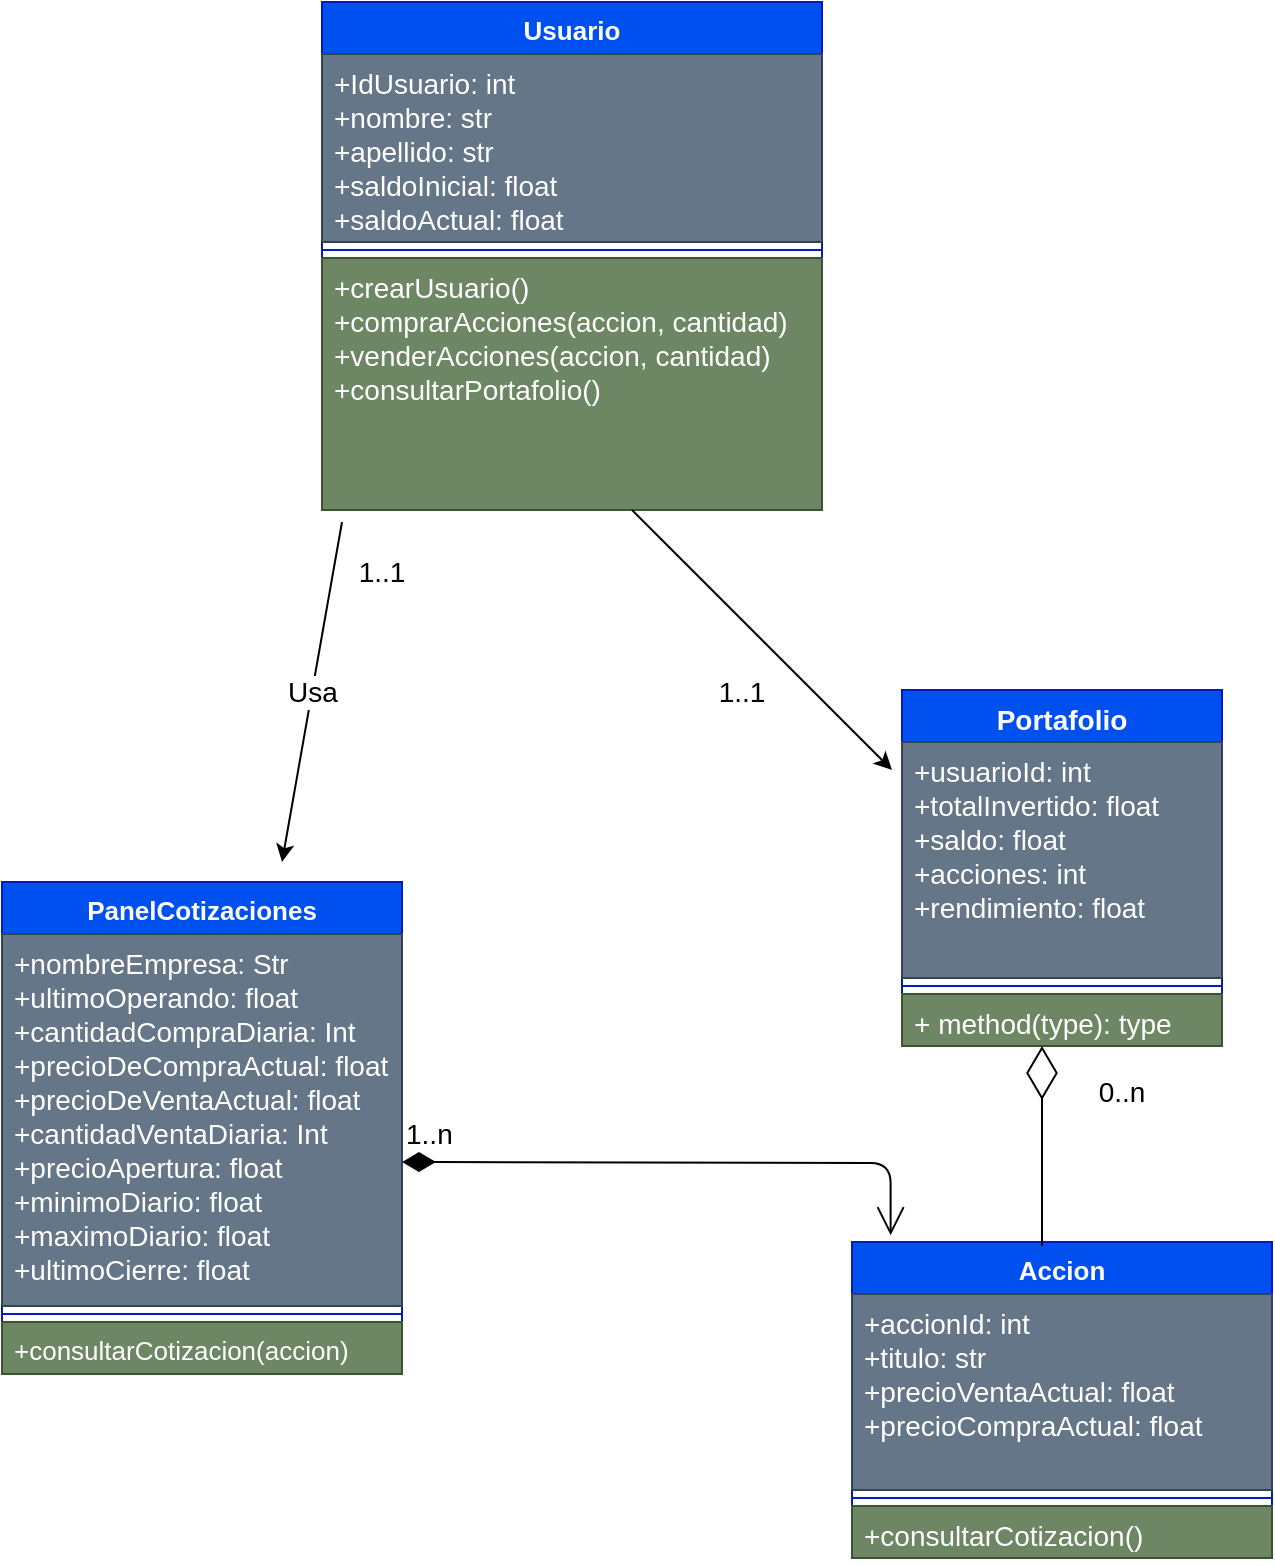 <mxfile>
    <diagram id="42Nycx8txgoCtysCIa7t" name="Page-1">
        <mxGraphModel dx="973" dy="1713" grid="1" gridSize="10" guides="1" tooltips="1" connect="1" arrows="1" fold="1" page="1" pageScale="1" pageWidth="850" pageHeight="1100" math="0" shadow="0">
            <root>
                <mxCell id="0"/>
                <mxCell id="1" parent="0"/>
                <mxCell id="5" value="Accion" style="swimlane;fontStyle=1;align=center;verticalAlign=top;childLayout=stackLayout;horizontal=1;startSize=26;horizontalStack=0;resizeParent=1;resizeParentMax=0;resizeLast=0;collapsible=1;marginBottom=0;fillColor=#0050ef;fontColor=#ffffff;strokeColor=#001DBC;fontSize=13;" parent="1" vertex="1">
                    <mxGeometry x="535" y="280" width="210" height="158" as="geometry"/>
                </mxCell>
                <mxCell id="6" value="+accionId: int&#10;+titulo: str&#10;+precioVentaActual: float&#10;+precioCompraActual: float" style="text;strokeColor=#314354;fillColor=#647687;align=left;verticalAlign=top;spacingLeft=4;spacingRight=4;overflow=hidden;rotatable=0;points=[[0,0.5],[1,0.5]];portConstraint=eastwest;fontColor=#ffffff;fontSize=14;" parent="5" vertex="1">
                    <mxGeometry y="26" width="210" height="98" as="geometry"/>
                </mxCell>
                <mxCell id="7" value="" style="line;strokeWidth=1;fillColor=none;align=left;verticalAlign=middle;spacingTop=-1;spacingLeft=3;spacingRight=3;rotatable=0;labelPosition=right;points=[];portConstraint=eastwest;strokeColor=inherit;" parent="5" vertex="1">
                    <mxGeometry y="124" width="210" height="8" as="geometry"/>
                </mxCell>
                <mxCell id="8" value="+consultarCotizacion()" style="text;strokeColor=#3A5431;fillColor=#6d8764;align=left;verticalAlign=top;spacingLeft=4;spacingRight=4;overflow=hidden;rotatable=0;points=[[0,0.5],[1,0.5]];portConstraint=eastwest;fontColor=#ffffff;fontSize=14;" parent="5" vertex="1">
                    <mxGeometry y="132" width="210" height="26" as="geometry"/>
                </mxCell>
                <mxCell id="9" value="Usuario" style="swimlane;fontStyle=1;align=center;verticalAlign=top;childLayout=stackLayout;horizontal=1;startSize=26;horizontalStack=0;resizeParent=1;resizeParentMax=0;resizeLast=0;collapsible=1;marginBottom=0;fillColor=#0050ef;fontColor=#ffffff;strokeColor=#001DBC;fontSize=13;" parent="1" vertex="1">
                    <mxGeometry x="270" y="-340" width="250" height="254" as="geometry"/>
                </mxCell>
                <mxCell id="10" value="+IdUsuario: int&#10;+nombre: str&#10;+apellido: str&#10;+saldoInicial: float&#10;+saldoActual: float" style="text;align=left;verticalAlign=top;spacingLeft=4;spacingRight=4;overflow=hidden;rotatable=0;points=[[0,0.5],[1,0.5]];portConstraint=eastwest;strokeWidth=1;fontSize=14;fillColor=#647687;fontColor=#ffffff;strokeColor=#314354;" parent="9" vertex="1">
                    <mxGeometry y="26" width="250" height="94" as="geometry"/>
                </mxCell>
                <mxCell id="11" value="" style="line;strokeWidth=1;fillColor=none;align=left;verticalAlign=middle;spacingTop=-1;spacingLeft=3;spacingRight=3;rotatable=0;labelPosition=right;points=[];portConstraint=eastwest;strokeColor=inherit;" parent="9" vertex="1">
                    <mxGeometry y="120" width="250" height="8" as="geometry"/>
                </mxCell>
                <mxCell id="12" value="+crearUsuario()&#10;+comprarAcciones(accion, cantidad)&#10;+venderAcciones(accion, cantidad)&#10;+consultarPortafolio()" style="text;align=left;verticalAlign=top;spacingLeft=4;spacingRight=4;overflow=hidden;rotatable=0;points=[[0,0.5],[1,0.5]];portConstraint=eastwest;fontSize=14;fillColor=#6d8764;fontColor=#ffffff;strokeColor=#3A5431;" parent="9" vertex="1">
                    <mxGeometry y="128" width="250" height="126" as="geometry"/>
                </mxCell>
                <mxCell id="27" value="Portafolio" style="swimlane;fontStyle=1;align=center;verticalAlign=top;childLayout=stackLayout;horizontal=1;startSize=26;horizontalStack=0;resizeParent=1;resizeParentMax=0;resizeLast=0;collapsible=1;marginBottom=0;strokeWidth=1;fontSize=14;fillColor=#0050ef;fontColor=#ffffff;strokeColor=#001DBC;" parent="1" vertex="1">
                    <mxGeometry x="560" y="4" width="160" height="178" as="geometry"/>
                </mxCell>
                <mxCell id="28" value="+usuarioId: int&#10;+totalInvertido: float&#10;+saldo: float&#10;+acciones: int&#10;+rendimiento: float&#10;" style="text;strokeColor=#314354;fillColor=#647687;align=left;verticalAlign=top;spacingLeft=4;spacingRight=4;overflow=hidden;rotatable=0;points=[[0,0.5],[1,0.5]];portConstraint=eastwest;strokeWidth=1;fontSize=14;fontColor=#ffffff;" parent="27" vertex="1">
                    <mxGeometry y="26" width="160" height="118" as="geometry"/>
                </mxCell>
                <mxCell id="29" value="" style="line;strokeWidth=1;fillColor=none;align=left;verticalAlign=middle;spacingTop=-1;spacingLeft=3;spacingRight=3;rotatable=0;labelPosition=right;points=[];portConstraint=eastwest;strokeColor=inherit;fontSize=14;" parent="27" vertex="1">
                    <mxGeometry y="144" width="160" height="8" as="geometry"/>
                </mxCell>
                <mxCell id="30" value="+ method(type): type" style="text;strokeColor=#3A5431;fillColor=#6d8764;align=left;verticalAlign=top;spacingLeft=4;spacingRight=4;overflow=hidden;rotatable=0;points=[[0,0.5],[1,0.5]];portConstraint=eastwest;strokeWidth=1;fontSize=14;fontColor=#ffffff;" parent="27" vertex="1">
                    <mxGeometry y="152" width="160" height="26" as="geometry"/>
                </mxCell>
                <mxCell id="31" value="" style="endArrow=classic;html=1;fontSize=14;" parent="1" edge="1">
                    <mxGeometry width="50" height="50" relative="1" as="geometry">
                        <mxPoint x="425" y="-86" as="sourcePoint"/>
                        <mxPoint x="555" y="44" as="targetPoint"/>
                    </mxGeometry>
                </mxCell>
                <mxCell id="32" value="1..1" style="text;html=1;strokeColor=none;fillColor=none;align=center;verticalAlign=middle;whiteSpace=wrap;rounded=0;strokeWidth=1;fontSize=14;" parent="1" vertex="1">
                    <mxGeometry x="450" y="-10" width="60" height="30" as="geometry"/>
                </mxCell>
                <mxCell id="36" value="PanelCotizaciones" style="swimlane;fontStyle=1;align=center;verticalAlign=top;childLayout=stackLayout;horizontal=1;startSize=26;horizontalStack=0;resizeParent=1;resizeParentMax=0;resizeLast=0;collapsible=1;marginBottom=0;strokeWidth=1;fontSize=13;fillColor=#0050ef;fontColor=#ffffff;strokeColor=#001DBC;" parent="1" vertex="1">
                    <mxGeometry x="110" y="100" width="200" height="246" as="geometry"/>
                </mxCell>
                <mxCell id="37" value="+nombreEmpresa: Str&#10;+ultimoOperando: float&#10;+cantidadCompraDiaria: Int&#10;+precioDeCompraActual: float&#10;+precioDeVentaActual: float&#10;+cantidadVentaDiaria: Int &#10;+precioApertura: float&#10;+minimoDiario: float&#10;+maximoDiario: float&#10;+ultimoCierre: float&#10;&#10;&#10;" style="text;strokeColor=#314354;fillColor=#647687;align=left;verticalAlign=top;spacingLeft=4;spacingRight=4;overflow=hidden;rotatable=0;points=[[0,0.5],[1,0.5]];portConstraint=eastwest;strokeWidth=1;fontSize=14;fontColor=#ffffff;" parent="36" vertex="1">
                    <mxGeometry y="26" width="200" height="186" as="geometry"/>
                </mxCell>
                <mxCell id="38" value="" style="line;strokeWidth=1;fillColor=none;align=left;verticalAlign=middle;spacingTop=-1;spacingLeft=3;spacingRight=3;rotatable=0;labelPosition=right;points=[];portConstraint=eastwest;strokeColor=inherit;fontSize=13;" parent="36" vertex="1">
                    <mxGeometry y="212" width="200" height="8" as="geometry"/>
                </mxCell>
                <mxCell id="39" value="+consultarCotizacion(accion)" style="text;strokeColor=#3A5431;fillColor=#6d8764;align=left;verticalAlign=top;spacingLeft=4;spacingRight=4;overflow=hidden;rotatable=0;points=[[0,0.5],[1,0.5]];portConstraint=eastwest;strokeWidth=1;fontSize=13;fontColor=#ffffff;" parent="36" vertex="1">
                    <mxGeometry y="220" width="200" height="26" as="geometry"/>
                </mxCell>
                <mxCell id="41" value="" style="endArrow=classic;html=1;fontSize=14;" parent="1" edge="1">
                    <mxGeometry relative="1" as="geometry">
                        <mxPoint x="280" y="-80" as="sourcePoint"/>
                        <mxPoint x="250" y="90" as="targetPoint"/>
                    </mxGeometry>
                </mxCell>
                <mxCell id="42" value="Usa" style="edgeLabel;resizable=0;html=1;align=center;verticalAlign=middle;strokeWidth=1;fontSize=14;" parent="41" connectable="0" vertex="1">
                    <mxGeometry relative="1" as="geometry"/>
                </mxCell>
                <mxCell id="43" value="" style="endArrow=diamondThin;endFill=0;endSize=24;html=1;fontSize=14;" edge="1" parent="1">
                    <mxGeometry width="160" relative="1" as="geometry">
                        <mxPoint x="630" y="282" as="sourcePoint"/>
                        <mxPoint x="630" y="182" as="targetPoint"/>
                    </mxGeometry>
                </mxCell>
                <mxCell id="44" value="0..n" style="text;html=1;strokeColor=none;fillColor=none;align=center;verticalAlign=middle;whiteSpace=wrap;rounded=0;fontSize=14;" vertex="1" parent="1">
                    <mxGeometry x="640" y="190" width="60" height="30" as="geometry"/>
                </mxCell>
                <mxCell id="45" value="1..1" style="text;html=1;strokeColor=none;fillColor=none;align=center;verticalAlign=middle;whiteSpace=wrap;rounded=0;fontSize=14;" vertex="1" parent="1">
                    <mxGeometry x="270" y="-70" width="60" height="30" as="geometry"/>
                </mxCell>
                <mxCell id="46" value="1..n" style="endArrow=open;html=1;endSize=12;startArrow=diamondThin;startSize=14;startFill=1;edgeStyle=orthogonalEdgeStyle;align=left;verticalAlign=bottom;fontSize=14;entryX=0.092;entryY=-0.021;entryDx=0;entryDy=0;entryPerimeter=0;" edge="1" parent="1" target="5">
                    <mxGeometry x="-1" y="3" relative="1" as="geometry">
                        <mxPoint x="310" y="240" as="sourcePoint"/>
                        <mxPoint x="470" y="240" as="targetPoint"/>
                    </mxGeometry>
                </mxCell>
            </root>
        </mxGraphModel>
    </diagram>
</mxfile>